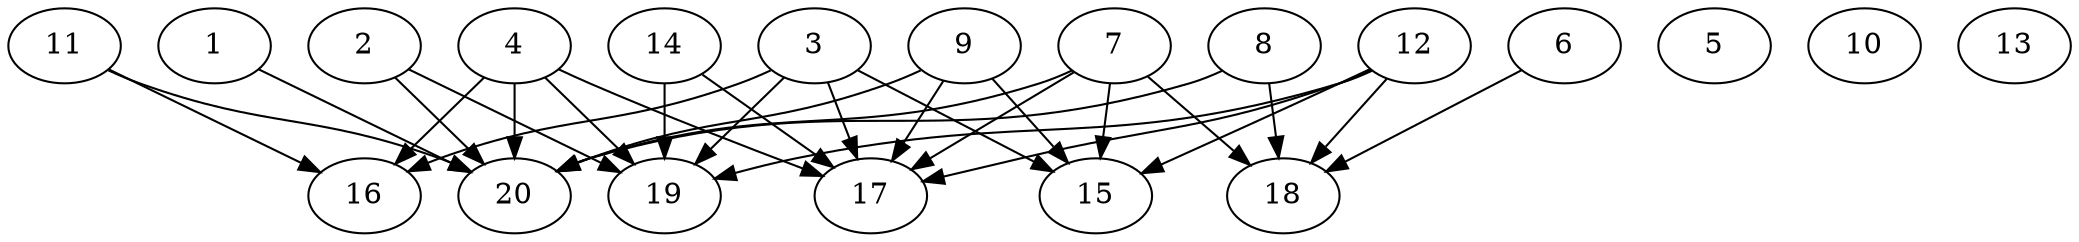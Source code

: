 // DAG automatically generated by daggen at Wed Jul 24 21:21:55 2019
// ./daggen --dot -n 20 --ccr 0.5 --fat 0.8 --regular 0.5 --density 0.6 --mindata 5242880 --maxdata 52428800 
digraph G {
  1 [size="63490048", alpha="0.05", expect_size="31745024"] 
  1 -> 20 [size ="31745024"]
  2 [size="102553600", alpha="0.00", expect_size="51276800"] 
  2 -> 19 [size ="51276800"]
  2 -> 20 [size ="51276800"]
  3 [size="98975744", alpha="0.09", expect_size="49487872"] 
  3 -> 15 [size ="49487872"]
  3 -> 16 [size ="49487872"]
  3 -> 17 [size ="49487872"]
  3 -> 19 [size ="49487872"]
  4 [size="60487680", alpha="0.10", expect_size="30243840"] 
  4 -> 16 [size ="30243840"]
  4 -> 17 [size ="30243840"]
  4 -> 19 [size ="30243840"]
  4 -> 20 [size ="30243840"]
  5 [size="38873088", alpha="0.07", expect_size="19436544"] 
  6 [size="92424192", alpha="0.18", expect_size="46212096"] 
  6 -> 18 [size ="46212096"]
  7 [size="93308928", alpha="0.11", expect_size="46654464"] 
  7 -> 15 [size ="46654464"]
  7 -> 17 [size ="46654464"]
  7 -> 18 [size ="46654464"]
  7 -> 20 [size ="46654464"]
  8 [size="64428032", alpha="0.17", expect_size="32214016"] 
  8 -> 18 [size ="32214016"]
  8 -> 20 [size ="32214016"]
  9 [size="63332352", alpha="0.17", expect_size="31666176"] 
  9 -> 15 [size ="31666176"]
  9 -> 17 [size ="31666176"]
  9 -> 20 [size ="31666176"]
  10 [size="55779328", alpha="0.16", expect_size="27889664"] 
  11 [size="11239424", alpha="0.02", expect_size="5619712"] 
  11 -> 16 [size ="5619712"]
  11 -> 20 [size ="5619712"]
  12 [size="33353728", alpha="0.06", expect_size="16676864"] 
  12 -> 15 [size ="16676864"]
  12 -> 17 [size ="16676864"]
  12 -> 18 [size ="16676864"]
  12 -> 19 [size ="16676864"]
  13 [size="33820672", alpha="0.04", expect_size="16910336"] 
  14 [size="75948032", alpha="0.16", expect_size="37974016"] 
  14 -> 17 [size ="37974016"]
  14 -> 19 [size ="37974016"]
  15 [size="27662336", alpha="0.06", expect_size="13831168"] 
  16 [size="60844032", alpha="0.00", expect_size="30422016"] 
  17 [size="52654080", alpha="0.14", expect_size="26327040"] 
  18 [size="12539904", alpha="0.18", expect_size="6269952"] 
  19 [size="91584512", alpha="0.06", expect_size="45792256"] 
  20 [size="78219264", alpha="0.20", expect_size="39109632"] 
}

